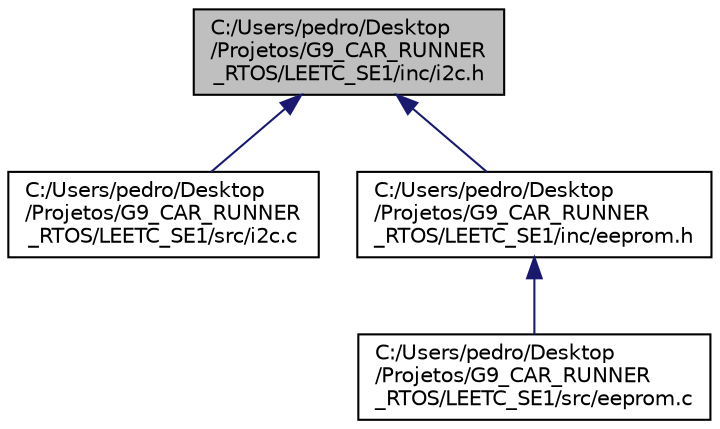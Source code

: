 digraph "C:/Users/pedro/Desktop/Projetos/G9_CAR_RUNNER_RTOS/LEETC_SE1/inc/i2c.h"
{
 // LATEX_PDF_SIZE
  edge [fontname="Helvetica",fontsize="10",labelfontname="Helvetica",labelfontsize="10"];
  node [fontname="Helvetica",fontsize="10",shape=record];
  Node1 [label="C:/Users/pedro/Desktop\l/Projetos/G9_CAR_RUNNER\l_RTOS/LEETC_SE1/inc/i2c.h",height=0.2,width=0.4,color="black", fillcolor="grey75", style="filled", fontcolor="black",tooltip="Contains the I2C API."];
  Node1 -> Node2 [dir="back",color="midnightblue",fontsize="10",style="solid",fontname="Helvetica"];
  Node2 [label="C:/Users/pedro/Desktop\l/Projetos/G9_CAR_RUNNER\l_RTOS/LEETC_SE1/src/i2c.c",height=0.2,width=0.4,color="black", fillcolor="white", style="filled",URL="$d9/dcb/i2c_8c.html",tooltip=" "];
  Node1 -> Node3 [dir="back",color="midnightblue",fontsize="10",style="solid",fontname="Helvetica"];
  Node3 [label="C:/Users/pedro/Desktop\l/Projetos/G9_CAR_RUNNER\l_RTOS/LEETC_SE1/inc/eeprom.h",height=0.2,width=0.4,color="black", fillcolor="white", style="filled",URL="$d0/ded/eeprom_8h.html",tooltip=" "];
  Node3 -> Node4 [dir="back",color="midnightblue",fontsize="10",style="solid",fontname="Helvetica"];
  Node4 [label="C:/Users/pedro/Desktop\l/Projetos/G9_CAR_RUNNER\l_RTOS/LEETC_SE1/src/eeprom.c",height=0.2,width=0.4,color="black", fillcolor="white", style="filled",URL="$df/d83/eeprom_8c.html",tooltip=" "];
}
